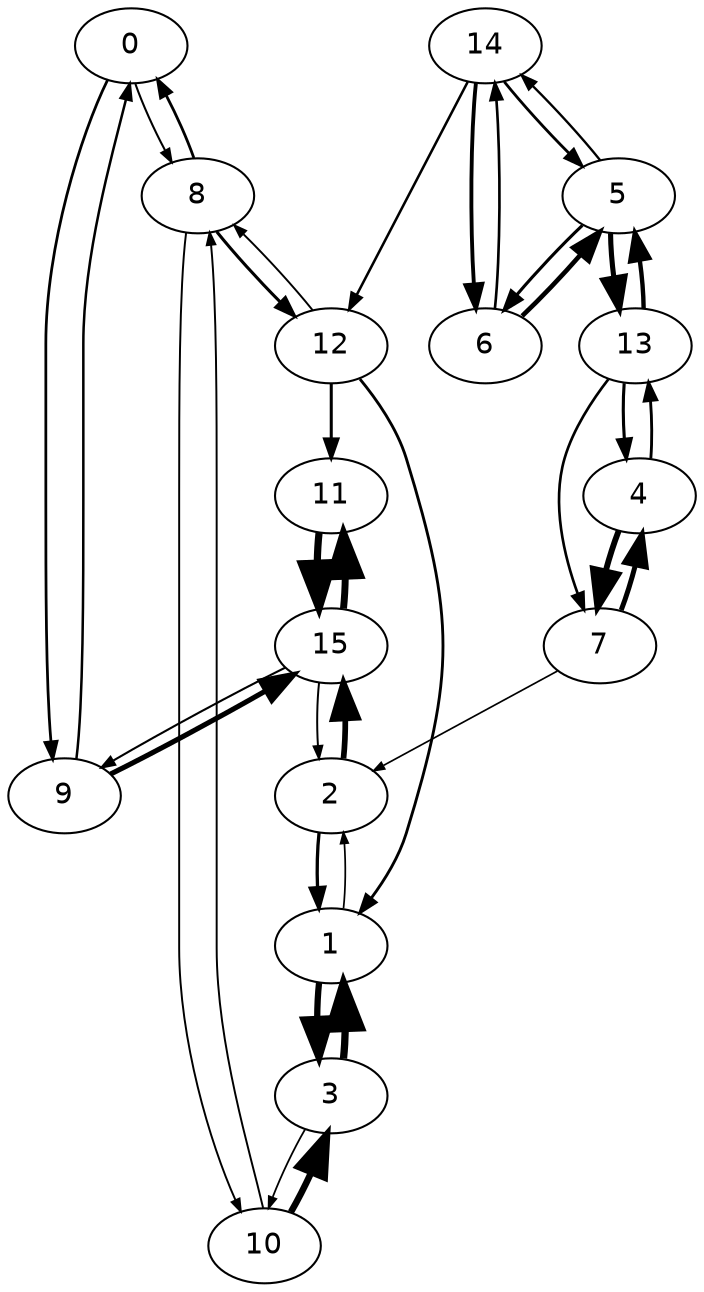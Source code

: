 digraph "" {
	node [fontname=Helvetica];
	0 -> 8	[arrowsize=0.6226185492096615,
		penwidth=0.9888647546271095];
	0 -> 9	[arrowsize=0.8333368044787178,
		penwidth=1.3235349247603165];
	8 -> 0	[arrowsize=0.8451502948122264,
		penwidth=1.3422975270547126];
	8 -> 10	[arrowsize=0.5904964469943711,
		penwidth=0.9378472981675308];
	8 -> 12	[arrowsize=0.9342320059559407,
		penwidth=1.4837802447535529];
	9 -> 0	[arrowsize=0.7625150631748538,
		penwidth=1.2110533356306503];
	9 -> 15	[arrowsize=1.5536124371641307,
		penwidth=2.4675021060842077];
	1 -> 2	[arrowsize=0.5235021952508458,
		penwidth=0.831444663045461];
	1 -> 3	[arrowsize=1.8980600888002095,
		penwidth=3.0145660233885683];
	2 -> 1	[arrowsize=0.9990264860780116,
		penwidth=1.5866891249474304];
	2 -> 15	[arrowsize=1.7269901195038482,
		penwidth=2.742866660388465];
	3 -> 1	[arrowsize=2.21,
		penwidth=3.5100000000000002];
	3 -> 10	[arrowsize=0.5389442312521372,
		penwidth=0.8559702496357473];
	15 -> 9	[arrowsize=0.6332409327891806,
		penwidth=1.0057355991357575];
	15 -> 2	[arrowsize=0.5964567200674038,
		penwidth=0.9473136142247003];
	15 -> 11	[arrowsize=2.101386626073308,
		penwidth=3.337496406116431];
	10 -> 8	[arrowsize=0.5907621419831156,
		penwidth=0.9382692843261248];
	10 -> 3	[arrowsize=1.9815019428544087,
		penwidth=3.147091321004061];
	4 -> 7	[arrowsize=1.779787267986128,
		penwidth=2.8267209550367918];
	4 -> 13	[arrowsize=0.8685944404624837,
		penwidth=1.3795323466168858];
	7 -> 2	[arrowsize=0.51,
		penwidth=0.81];
	7 -> 4	[arrowsize=1.5117162072090167,
		penwidth=2.4009610349790265];
	13 -> 4	[arrowsize=0.9429314516589906,
		penwidth=1.497597011458397];
	13 -> 7	[arrowsize=0.8061431061418131,
		penwidth=1.2803449332840562];
	13 -> 5	[arrowsize=1.3260766067651044,
		penwidth=2.1061216695681075];
	5 -> 13	[arrowsize=1.5464320019710522,
		penwidth=2.456097885483436];
	5 -> 6	[arrowsize=0.9435478571765072,
		penwidth=1.4985760084568056];
	5 -> 14	[arrowsize=0.7119268443987089,
		penwidth=1.130707341103832];
	6 -> 5	[arrowsize=1.412180337645704,
		penwidth=2.2428746539078834];
	6 -> 14	[arrowsize=0.8027366332817399,
		penwidth=1.274934652859234];
	14 -> 5	[arrowsize=0.8496138397166895,
		penwidth=1.3493866866088597];
	14 -> 6	[arrowsize=1.1685621129705104,
		penwidth=1.8559515911884577];
	14 -> 12	[arrowsize=0.766230711578796,
		penwidth=1.2169546595663232];
	12 -> 8	[arrowsize=0.5853731068011334,
		penwidth=0.9297102284488591];
	12 -> 1	[arrowsize=0.8655453052202696,
		penwidth=1.3746896024086637];
	12 -> 11	[arrowsize=0.9204667362919586,
		penwidth=1.4619177576401698];
	11 -> 15	[arrowsize=2.1749550480235937,
		penwidth=3.454340370390414];
}
